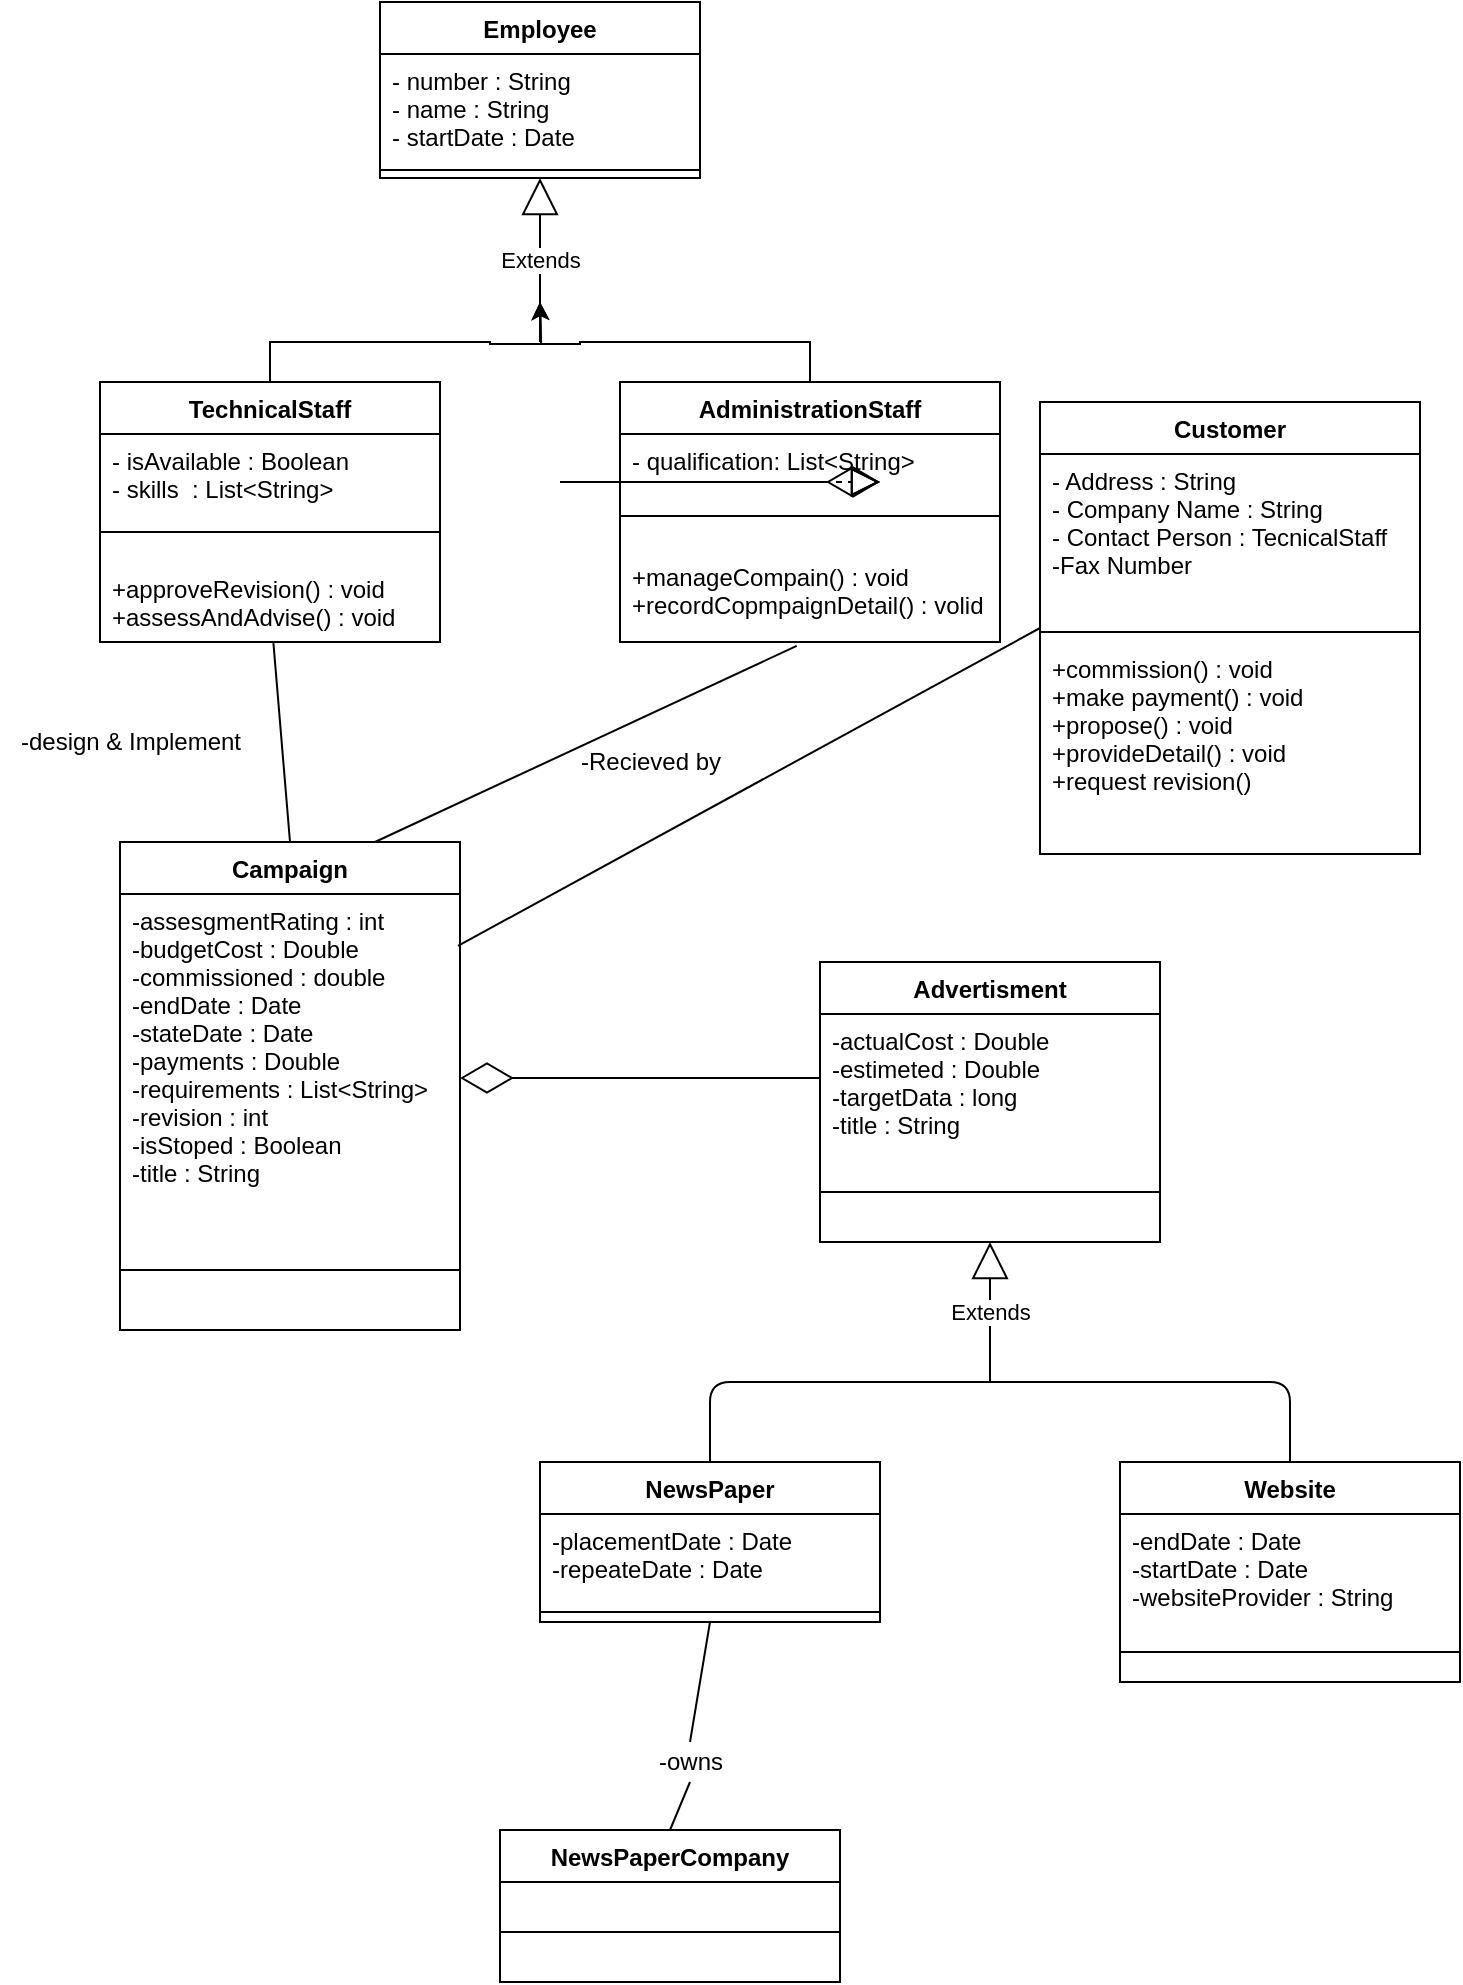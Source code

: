 <mxfile>
    <diagram id="_1IlsQg4N5QaLtDpFi36" name="Page-1">
        <mxGraphModel dx="2217" dy="1923" grid="1" gridSize="10" guides="1" tooltips="1" connect="1" arrows="1" fold="1" page="1" pageScale="1" pageWidth="850" pageHeight="1100" math="0" shadow="0">
            <root>
                <mxCell id="0"/>
                <mxCell id="1" parent="0"/>
                <mxCell id="104" style="edgeStyle=orthogonalEdgeStyle;rounded=0;orthogonalLoop=1;jettySize=auto;html=1;exitX=0.5;exitY=0;exitDx=0;exitDy=0;" parent="1" source="105" edge="1">
                    <mxGeometry relative="1" as="geometry">
                        <mxPoint x="-520" y="-930.0" as="targetPoint"/>
                    </mxGeometry>
                </mxCell>
                <mxCell id="105" value="TechnicalStaff" style="swimlane;fontStyle=1;align=center;verticalAlign=top;childLayout=stackLayout;horizontal=1;startSize=26;horizontalStack=0;resizeParent=1;resizeParentMax=0;resizeLast=0;collapsible=1;marginBottom=0;" parent="1" vertex="1">
                    <mxGeometry x="-740" y="-890" width="170" height="130" as="geometry"/>
                </mxCell>
                <mxCell id="106" value="- isAvailable : Boolean&#10;- skills  : List&lt;String&gt;" style="text;strokeColor=none;fillColor=none;align=left;verticalAlign=top;spacingLeft=4;spacingRight=4;overflow=hidden;rotatable=0;points=[[0,0.5],[1,0.5]];portConstraint=eastwest;" parent="105" vertex="1">
                    <mxGeometry y="26" width="170" height="34" as="geometry"/>
                </mxCell>
                <mxCell id="107" value="" style="line;strokeWidth=1;fillColor=none;align=left;verticalAlign=middle;spacingTop=-1;spacingLeft=3;spacingRight=3;rotatable=0;labelPosition=right;points=[];portConstraint=eastwest;" parent="105" vertex="1">
                    <mxGeometry y="60" width="170" height="30" as="geometry"/>
                </mxCell>
                <mxCell id="108" value="+approveRevision() : void&#10;+assessAndAdvise() : void" style="text;strokeColor=none;fillColor=none;align=left;verticalAlign=top;spacingLeft=4;spacingRight=4;overflow=hidden;rotatable=0;points=[[0,0.5],[1,0.5]];portConstraint=eastwest;" parent="105" vertex="1">
                    <mxGeometry y="90" width="170" height="40" as="geometry"/>
                </mxCell>
                <mxCell id="109" value="Extends" style="endArrow=block;endSize=16;endFill=0;html=1;entryX=0.5;entryY=1;entryDx=0;entryDy=0;" parent="1" target="119" edge="1">
                    <mxGeometry width="160" relative="1" as="geometry">
                        <mxPoint x="-520" y="-910" as="sourcePoint"/>
                        <mxPoint x="-535.03" y="-1050.884" as="targetPoint"/>
                    </mxGeometry>
                </mxCell>
                <mxCell id="110" style="edgeStyle=orthogonalEdgeStyle;rounded=0;orthogonalLoop=1;jettySize=auto;html=1;exitX=0.5;exitY=0;exitDx=0;exitDy=0;" parent="1" source="111" edge="1">
                    <mxGeometry relative="1" as="geometry">
                        <mxPoint x="-520" y="-930.0" as="targetPoint"/>
                    </mxGeometry>
                </mxCell>
                <mxCell id="111" value="AdministrationStaff" style="swimlane;fontStyle=1;align=center;verticalAlign=top;childLayout=stackLayout;horizontal=1;startSize=26;horizontalStack=0;resizeParent=1;resizeParentMax=0;resizeLast=0;collapsible=1;marginBottom=0;" parent="1" vertex="1">
                    <mxGeometry x="-480" y="-890" width="190" height="130" as="geometry"/>
                </mxCell>
                <mxCell id="112" value="- qualification: List&lt;String&gt;" style="text;strokeColor=none;fillColor=none;align=left;verticalAlign=top;spacingLeft=4;spacingRight=4;overflow=hidden;rotatable=0;points=[[0,0.5],[1,0.5]];portConstraint=eastwest;" parent="111" vertex="1">
                    <mxGeometry y="26" width="190" height="24" as="geometry"/>
                </mxCell>
                <mxCell id="113" value="" style="line;strokeWidth=1;fillColor=none;align=left;verticalAlign=middle;spacingTop=-1;spacingLeft=3;spacingRight=3;rotatable=0;labelPosition=right;points=[];portConstraint=eastwest;" parent="111" vertex="1">
                    <mxGeometry y="50" width="190" height="34" as="geometry"/>
                </mxCell>
                <mxCell id="114" value="+manageCompain() : void&#10;+recordCopmpaignDetail() : volid" style="text;strokeColor=none;fillColor=none;align=left;verticalAlign=top;spacingLeft=4;spacingRight=4;overflow=hidden;rotatable=0;points=[[0,0.5],[1,0.5]];portConstraint=eastwest;" parent="111" vertex="1">
                    <mxGeometry y="84" width="190" height="46" as="geometry"/>
                </mxCell>
                <mxCell id="115" value="Campaign" style="swimlane;fontStyle=1;align=center;verticalAlign=top;childLayout=stackLayout;horizontal=1;startSize=26;horizontalStack=0;resizeParent=1;resizeParentMax=0;resizeLast=0;collapsible=1;marginBottom=0;" parent="1" vertex="1">
                    <mxGeometry x="-730" y="-660" width="170" height="244" as="geometry"/>
                </mxCell>
                <mxCell id="116" value="-assesgmentRating : int&#10;-budgetCost : Double&#10;-commissioned : double&#10;-endDate : Date&#10;-stateDate : Date&#10;-payments : Double&#10;-requirements : List&lt;String&gt;&#10;-revision : int&#10;-isStoped : Boolean&#10;-title : String" style="text;strokeColor=none;fillColor=none;align=left;verticalAlign=top;spacingLeft=4;spacingRight=4;overflow=hidden;rotatable=0;points=[[0,0.5],[1,0.5]];portConstraint=eastwest;" parent="115" vertex="1">
                    <mxGeometry y="26" width="170" height="184" as="geometry"/>
                </mxCell>
                <mxCell id="117" value="" style="line;strokeWidth=1;fillColor=none;align=left;verticalAlign=middle;spacingTop=-1;spacingLeft=3;spacingRight=3;rotatable=0;labelPosition=right;points=[];portConstraint=eastwest;" parent="115" vertex="1">
                    <mxGeometry y="210" width="170" height="8" as="geometry"/>
                </mxCell>
                <mxCell id="118" value=" " style="text;strokeColor=none;fillColor=none;align=left;verticalAlign=top;spacingLeft=4;spacingRight=4;overflow=hidden;rotatable=0;points=[[0,0.5],[1,0.5]];portConstraint=eastwest;" parent="115" vertex="1">
                    <mxGeometry y="218" width="170" height="26" as="geometry"/>
                </mxCell>
                <mxCell id="119" value="Employee" style="swimlane;fontStyle=1;align=center;verticalAlign=top;childLayout=stackLayout;horizontal=1;startSize=26;horizontalStack=0;resizeParent=1;resizeParentMax=0;resizeLast=0;collapsible=1;marginBottom=0;" parent="1" vertex="1">
                    <mxGeometry x="-600" y="-1080" width="160" height="88" as="geometry"/>
                </mxCell>
                <mxCell id="120" value="- number : String&#10;- name : String&#10;- startDate : Date" style="text;strokeColor=none;fillColor=none;align=left;verticalAlign=top;spacingLeft=4;spacingRight=4;overflow=hidden;rotatable=0;points=[[0,0.5],[1,0.5]];portConstraint=eastwest;" parent="119" vertex="1">
                    <mxGeometry y="26" width="160" height="54" as="geometry"/>
                </mxCell>
                <mxCell id="121" value="" style="line;strokeWidth=1;fillColor=none;align=left;verticalAlign=middle;spacingTop=-1;spacingLeft=3;spacingRight=3;rotatable=0;labelPosition=right;points=[];portConstraint=eastwest;" parent="119" vertex="1">
                    <mxGeometry y="80" width="160" height="8" as="geometry"/>
                </mxCell>
                <mxCell id="122" value="" style="endArrow=none;html=1;exitX=0.5;exitY=0;exitDx=0;exitDy=0;" parent="1" source="115" target="108" edge="1">
                    <mxGeometry width="50" height="50" relative="1" as="geometry">
                        <mxPoint x="-650" y="-700" as="sourcePoint"/>
                        <mxPoint x="-600" y="-750" as="targetPoint"/>
                    </mxGeometry>
                </mxCell>
                <mxCell id="123" value="" style="endArrow=none;html=1;exitX=0.75;exitY=0;exitDx=0;exitDy=0;entryX=0.465;entryY=1.042;entryDx=0;entryDy=0;entryPerimeter=0;" parent="1" source="115" target="114" edge="1">
                    <mxGeometry width="50" height="50" relative="1" as="geometry">
                        <mxPoint x="-635" y="-650" as="sourcePoint"/>
                        <mxPoint x="-643.333" y="-750" as="targetPoint"/>
                    </mxGeometry>
                </mxCell>
                <mxCell id="124" value="Customer" style="swimlane;fontStyle=1;align=center;verticalAlign=top;childLayout=stackLayout;horizontal=1;startSize=26;horizontalStack=0;resizeParent=1;resizeParentMax=0;resizeLast=0;collapsible=1;marginBottom=0;" parent="1" vertex="1">
                    <mxGeometry x="-270" y="-880" width="190" height="226" as="geometry"/>
                </mxCell>
                <mxCell id="125" value="- Address : String&#10;- Company Name : String&#10;- Contact Person : TecnicalStaff&#10;-Fax Number&#10;" style="text;strokeColor=none;fillColor=none;align=left;verticalAlign=top;spacingLeft=4;spacingRight=4;overflow=hidden;rotatable=0;points=[[0,0.5],[1,0.5]];portConstraint=eastwest;" parent="124" vertex="1">
                    <mxGeometry y="26" width="190" height="84" as="geometry"/>
                </mxCell>
                <mxCell id="126" value="" style="line;strokeWidth=1;fillColor=none;align=left;verticalAlign=middle;spacingTop=-1;spacingLeft=3;spacingRight=3;rotatable=0;labelPosition=right;points=[];portConstraint=eastwest;" parent="124" vertex="1">
                    <mxGeometry y="110" width="190" height="10" as="geometry"/>
                </mxCell>
                <mxCell id="127" value="+commission() : void&#10;+make payment() : void&#10;+propose() : void&#10;+provideDetail() : void&#10;+request revision()" style="text;strokeColor=none;fillColor=none;align=left;verticalAlign=top;spacingLeft=4;spacingRight=4;overflow=hidden;rotatable=0;points=[[0,0.5],[1,0.5]];portConstraint=eastwest;" parent="124" vertex="1">
                    <mxGeometry y="120" width="190" height="106" as="geometry"/>
                </mxCell>
                <mxCell id="128" value="" style="endArrow=none;html=1;exitX=0.994;exitY=0.141;exitDx=0;exitDy=0;entryX=0;entryY=0.5;entryDx=0;entryDy=0;exitPerimeter=0;" parent="1" source="116" target="124" edge="1">
                    <mxGeometry width="50" height="50" relative="1" as="geometry">
                        <mxPoint x="-592.5" y="-650" as="sourcePoint"/>
                        <mxPoint x="-390.95" y="-758.068" as="targetPoint"/>
                    </mxGeometry>
                </mxCell>
                <mxCell id="129" value="Advertisment" style="swimlane;fontStyle=1;align=center;verticalAlign=top;childLayout=stackLayout;horizontal=1;startSize=26;horizontalStack=0;resizeParent=1;resizeParentMax=0;resizeLast=0;collapsible=1;marginBottom=0;" parent="1" vertex="1">
                    <mxGeometry x="-380" y="-600" width="170" height="140" as="geometry"/>
                </mxCell>
                <mxCell id="130" value="-actualCost : Double&#10;-estimeted : Double&#10;-targetData : long&#10;-title : String" style="text;strokeColor=none;fillColor=none;align=left;verticalAlign=top;spacingLeft=4;spacingRight=4;overflow=hidden;rotatable=0;points=[[0,0.5],[1,0.5]];portConstraint=eastwest;" parent="129" vertex="1">
                    <mxGeometry y="26" width="170" height="64" as="geometry"/>
                </mxCell>
                <mxCell id="131" value="" style="line;strokeWidth=1;fillColor=none;align=left;verticalAlign=middle;spacingTop=-1;spacingLeft=3;spacingRight=3;rotatable=0;labelPosition=right;points=[];portConstraint=eastwest;" parent="129" vertex="1">
                    <mxGeometry y="90" width="170" height="50" as="geometry"/>
                </mxCell>
                <mxCell id="132" value="" style="endArrow=diamondThin;endFill=0;endSize=24;html=1;entryX=1;entryY=0.5;entryDx=0;entryDy=0;" parent="1" source="130" target="116" edge="1">
                    <mxGeometry width="160" relative="1" as="geometry">
                        <mxPoint x="-550" y="-538.59" as="sourcePoint"/>
                        <mxPoint x="-390" y="-538.59" as="targetPoint"/>
                    </mxGeometry>
                </mxCell>
                <mxCell id="133" value="NewsPaper" style="swimlane;fontStyle=1;align=center;verticalAlign=top;childLayout=stackLayout;horizontal=1;startSize=26;horizontalStack=0;resizeParent=1;resizeParentMax=0;resizeLast=0;collapsible=1;marginBottom=0;" parent="1" vertex="1">
                    <mxGeometry x="-520" y="-350" width="170" height="80" as="geometry"/>
                </mxCell>
                <mxCell id="134" value="-placementDate : Date&#10;-repeateDate : Date" style="text;strokeColor=none;fillColor=none;align=left;verticalAlign=top;spacingLeft=4;spacingRight=4;overflow=hidden;rotatable=0;points=[[0,0.5],[1,0.5]];portConstraint=eastwest;" parent="133" vertex="1">
                    <mxGeometry y="26" width="170" height="44" as="geometry"/>
                </mxCell>
                <mxCell id="135" value="" style="line;strokeWidth=1;fillColor=none;align=left;verticalAlign=middle;spacingTop=-1;spacingLeft=3;spacingRight=3;rotatable=0;labelPosition=right;points=[];portConstraint=eastwest;" parent="133" vertex="1">
                    <mxGeometry y="70" width="170" height="10" as="geometry"/>
                </mxCell>
                <mxCell id="136" value="Extends" style="endArrow=block;endSize=16;endFill=0;html=1;entryX=0.5;entryY=1;entryDx=0;entryDy=0;" parent="1" target="129" edge="1">
                    <mxGeometry width="160" relative="1" as="geometry">
                        <mxPoint x="-295" y="-390" as="sourcePoint"/>
                        <mxPoint x="-270" y="-470" as="targetPoint"/>
                    </mxGeometry>
                </mxCell>
                <mxCell id="137" value="Website" style="swimlane;fontStyle=1;align=center;verticalAlign=top;childLayout=stackLayout;horizontal=1;startSize=26;horizontalStack=0;resizeParent=1;resizeParentMax=0;resizeLast=0;collapsible=1;marginBottom=0;" parent="1" vertex="1">
                    <mxGeometry x="-230" y="-350" width="170" height="110" as="geometry"/>
                </mxCell>
                <mxCell id="138" value="-endDate : Date&#10;-startDate : Date&#10;-websiteProvider : String" style="text;strokeColor=none;fillColor=none;align=left;verticalAlign=top;spacingLeft=4;spacingRight=4;overflow=hidden;rotatable=0;points=[[0,0.5],[1,0.5]];portConstraint=eastwest;" parent="137" vertex="1">
                    <mxGeometry y="26" width="170" height="54" as="geometry"/>
                </mxCell>
                <mxCell id="139" value="" style="line;strokeWidth=1;fillColor=none;align=left;verticalAlign=middle;spacingTop=-1;spacingLeft=3;spacingRight=3;rotatable=0;labelPosition=right;points=[];portConstraint=eastwest;" parent="137" vertex="1">
                    <mxGeometry y="80" width="170" height="30" as="geometry"/>
                </mxCell>
                <mxCell id="140" value="NewsPaperCompany" style="swimlane;fontStyle=1;align=center;verticalAlign=top;childLayout=stackLayout;horizontal=1;startSize=26;horizontalStack=0;resizeParent=1;resizeParentMax=0;resizeLast=0;collapsible=1;marginBottom=0;" parent="1" vertex="1">
                    <mxGeometry x="-540" y="-166" width="170" height="76" as="geometry"/>
                </mxCell>
                <mxCell id="141" value="" style="line;strokeWidth=1;fillColor=none;align=left;verticalAlign=middle;spacingTop=-1;spacingLeft=3;spacingRight=3;rotatable=0;labelPosition=right;points=[];portConstraint=eastwest;" parent="140" vertex="1">
                    <mxGeometry y="26" width="170" height="50" as="geometry"/>
                </mxCell>
                <mxCell id="142" value="" style="endArrow=none;html=1;exitX=0.5;exitY=0;exitDx=0;exitDy=0;entryX=0.5;entryY=1;entryDx=0;entryDy=0;startArrow=none;" parent="1" source="147" target="133" edge="1">
                    <mxGeometry width="50" height="50" relative="1" as="geometry">
                        <mxPoint x="-445" y="-190" as="sourcePoint"/>
                        <mxPoint x="-490" y="-270" as="targetPoint"/>
                    </mxGeometry>
                </mxCell>
                <mxCell id="143" value="" style="endArrow=none;html=1;exitX=0.5;exitY=0;exitDx=0;exitDy=0;entryX=0.5;entryY=1;entryDx=0;entryDy=0;" parent="1" source="140" target="147" edge="1">
                    <mxGeometry width="50" height="50" relative="1" as="geometry">
                        <mxPoint x="-545" y="-200" as="sourcePoint"/>
                        <mxPoint x="-355" y="-260" as="targetPoint"/>
                    </mxGeometry>
                </mxCell>
                <mxCell id="144" value="" style="endArrow=none;html=1;entryX=0.5;entryY=0;entryDx=0;entryDy=0;exitX=0.5;exitY=0;exitDx=0;exitDy=0;" parent="1" source="133" target="137" edge="1">
                    <mxGeometry width="50" height="50" relative="1" as="geometry">
                        <mxPoint x="-220" y="-450" as="sourcePoint"/>
                        <mxPoint x="-260" y="-350" as="targetPoint"/>
                        <Array as="points">
                            <mxPoint x="-435" y="-390"/>
                            <mxPoint x="-300" y="-390"/>
                            <mxPoint x="-145" y="-390"/>
                        </Array>
                    </mxGeometry>
                </mxCell>
                <mxCell id="145" value="-design &amp;amp; Implement" style="text;html=1;align=center;verticalAlign=middle;resizable=0;points=[];autosize=1;strokeColor=none;" parent="1" vertex="1">
                    <mxGeometry x="-790" y="-720" width="130" height="20" as="geometry"/>
                </mxCell>
                <mxCell id="146" value="-Recieved by" style="text;html=1;align=center;verticalAlign=middle;resizable=0;points=[];autosize=1;strokeColor=none;" parent="1" vertex="1">
                    <mxGeometry x="-510" y="-710" width="90" height="20" as="geometry"/>
                </mxCell>
                <mxCell id="147" value="-owns&lt;br&gt;" style="text;html=1;align=center;verticalAlign=middle;resizable=0;points=[];autosize=1;strokeColor=none;" parent="1" vertex="1">
                    <mxGeometry x="-470" y="-210" width="50" height="20" as="geometry"/>
                </mxCell>
                <mxCell id="148" value="" style="endArrow=none;html=1;exitX=0.5;exitY=0;exitDx=0;exitDy=0;entryX=0.5;entryY=1;entryDx=0;entryDy=0;startArrow=none;" parent="1" target="147" edge="1">
                    <mxGeometry width="50" height="50" relative="1" as="geometry">
                        <mxPoint x="-445" y="-190" as="sourcePoint"/>
                        <mxPoint x="-435" y="-240" as="targetPoint"/>
                    </mxGeometry>
                </mxCell>
                <mxCell id="151" value="" style="endArrow=diamondThin;endFill=0;endSize=24;html=1;" edge="1" parent="1">
                    <mxGeometry width="160" relative="1" as="geometry">
                        <mxPoint x="-510" y="-840" as="sourcePoint"/>
                        <mxPoint x="-350" y="-840" as="targetPoint"/>
                    </mxGeometry>
                </mxCell>
                <mxCell id="152" value="" style="endArrow=block;dashed=1;endFill=0;endSize=12;html=1;" edge="1" parent="1">
                    <mxGeometry width="160" relative="1" as="geometry">
                        <mxPoint x="-510" y="-840" as="sourcePoint"/>
                        <mxPoint x="-350" y="-840" as="targetPoint"/>
                    </mxGeometry>
                </mxCell>
                <mxCell id="153" value="" style="endArrow=block;dashed=1;endFill=0;endSize=12;html=1;" edge="1" parent="1">
                    <mxGeometry width="160" relative="1" as="geometry">
                        <mxPoint x="-510" y="-840" as="sourcePoint"/>
                        <mxPoint x="-350" y="-840" as="targetPoint"/>
                    </mxGeometry>
                </mxCell>
            </root>
        </mxGraphModel>
    </diagram>
</mxfile>